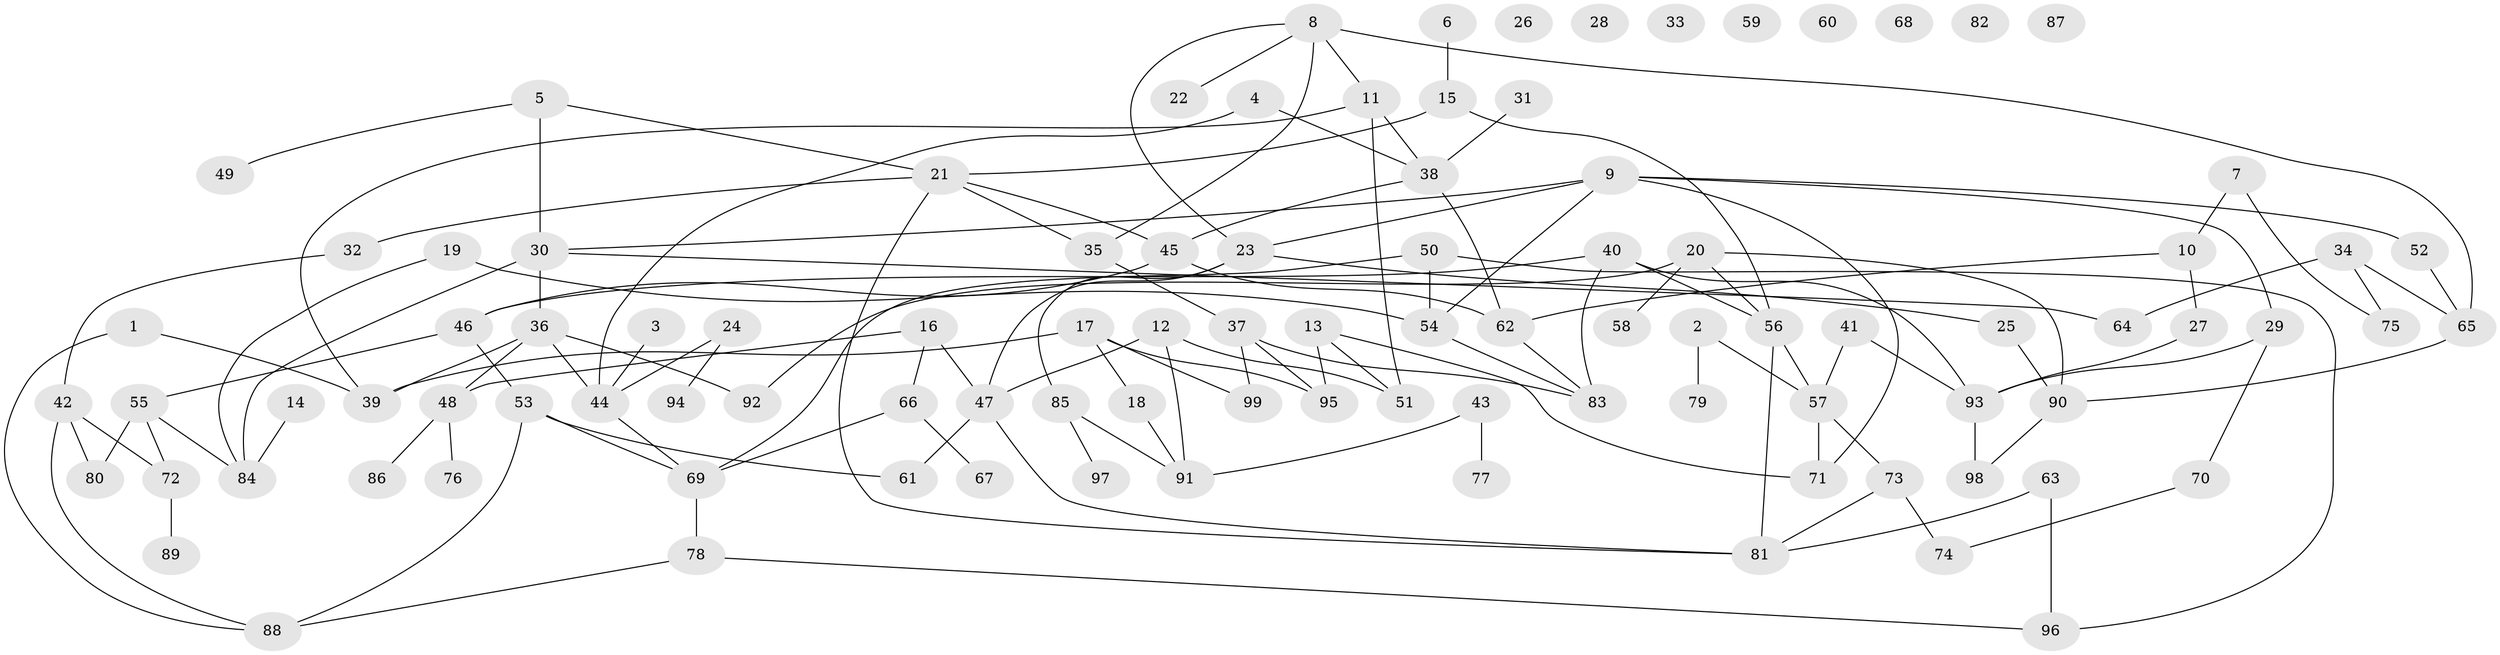 // coarse degree distribution, {2: 0.15625, 4: 0.09375, 8: 0.15625, 5: 0.15625, 3: 0.25, 1: 0.125, 7: 0.03125, 6: 0.03125}
// Generated by graph-tools (version 1.1) at 2025/35/03/04/25 23:35:47]
// undirected, 99 vertices, 135 edges
graph export_dot {
  node [color=gray90,style=filled];
  1;
  2;
  3;
  4;
  5;
  6;
  7;
  8;
  9;
  10;
  11;
  12;
  13;
  14;
  15;
  16;
  17;
  18;
  19;
  20;
  21;
  22;
  23;
  24;
  25;
  26;
  27;
  28;
  29;
  30;
  31;
  32;
  33;
  34;
  35;
  36;
  37;
  38;
  39;
  40;
  41;
  42;
  43;
  44;
  45;
  46;
  47;
  48;
  49;
  50;
  51;
  52;
  53;
  54;
  55;
  56;
  57;
  58;
  59;
  60;
  61;
  62;
  63;
  64;
  65;
  66;
  67;
  68;
  69;
  70;
  71;
  72;
  73;
  74;
  75;
  76;
  77;
  78;
  79;
  80;
  81;
  82;
  83;
  84;
  85;
  86;
  87;
  88;
  89;
  90;
  91;
  92;
  93;
  94;
  95;
  96;
  97;
  98;
  99;
  1 -- 39;
  1 -- 88;
  2 -- 57;
  2 -- 79;
  3 -- 44;
  4 -- 38;
  4 -- 44;
  5 -- 21;
  5 -- 30;
  5 -- 49;
  6 -- 15;
  7 -- 10;
  7 -- 75;
  8 -- 11;
  8 -- 22;
  8 -- 23;
  8 -- 35;
  8 -- 65;
  9 -- 23;
  9 -- 29;
  9 -- 30;
  9 -- 52;
  9 -- 54;
  9 -- 71;
  10 -- 27;
  10 -- 62;
  11 -- 38;
  11 -- 39;
  11 -- 51;
  12 -- 47;
  12 -- 51;
  12 -- 91;
  13 -- 51;
  13 -- 71;
  13 -- 95;
  14 -- 84;
  15 -- 21;
  15 -- 56;
  16 -- 47;
  16 -- 48;
  16 -- 66;
  17 -- 18;
  17 -- 39;
  17 -- 95;
  17 -- 99;
  18 -- 91;
  19 -- 54;
  19 -- 84;
  20 -- 56;
  20 -- 58;
  20 -- 90;
  20 -- 92;
  21 -- 32;
  21 -- 35;
  21 -- 45;
  21 -- 81;
  23 -- 25;
  23 -- 47;
  23 -- 85;
  24 -- 44;
  24 -- 94;
  25 -- 90;
  27 -- 93;
  29 -- 70;
  29 -- 93;
  30 -- 36;
  30 -- 64;
  30 -- 84;
  31 -- 38;
  32 -- 42;
  34 -- 64;
  34 -- 65;
  34 -- 75;
  35 -- 37;
  36 -- 39;
  36 -- 44;
  36 -- 48;
  36 -- 92;
  37 -- 83;
  37 -- 95;
  37 -- 99;
  38 -- 45;
  38 -- 62;
  40 -- 46;
  40 -- 56;
  40 -- 83;
  40 -- 93;
  41 -- 57;
  41 -- 93;
  42 -- 72;
  42 -- 80;
  42 -- 88;
  43 -- 77;
  43 -- 91;
  44 -- 69;
  45 -- 46;
  45 -- 62;
  46 -- 53;
  46 -- 55;
  47 -- 61;
  47 -- 81;
  48 -- 76;
  48 -- 86;
  50 -- 54;
  50 -- 69;
  50 -- 96;
  52 -- 65;
  53 -- 61;
  53 -- 69;
  53 -- 88;
  54 -- 83;
  55 -- 72;
  55 -- 80;
  55 -- 84;
  56 -- 57;
  56 -- 81;
  57 -- 71;
  57 -- 73;
  62 -- 83;
  63 -- 81;
  63 -- 96;
  65 -- 90;
  66 -- 67;
  66 -- 69;
  69 -- 78;
  70 -- 74;
  72 -- 89;
  73 -- 74;
  73 -- 81;
  78 -- 88;
  78 -- 96;
  85 -- 91;
  85 -- 97;
  90 -- 98;
  93 -- 98;
}
